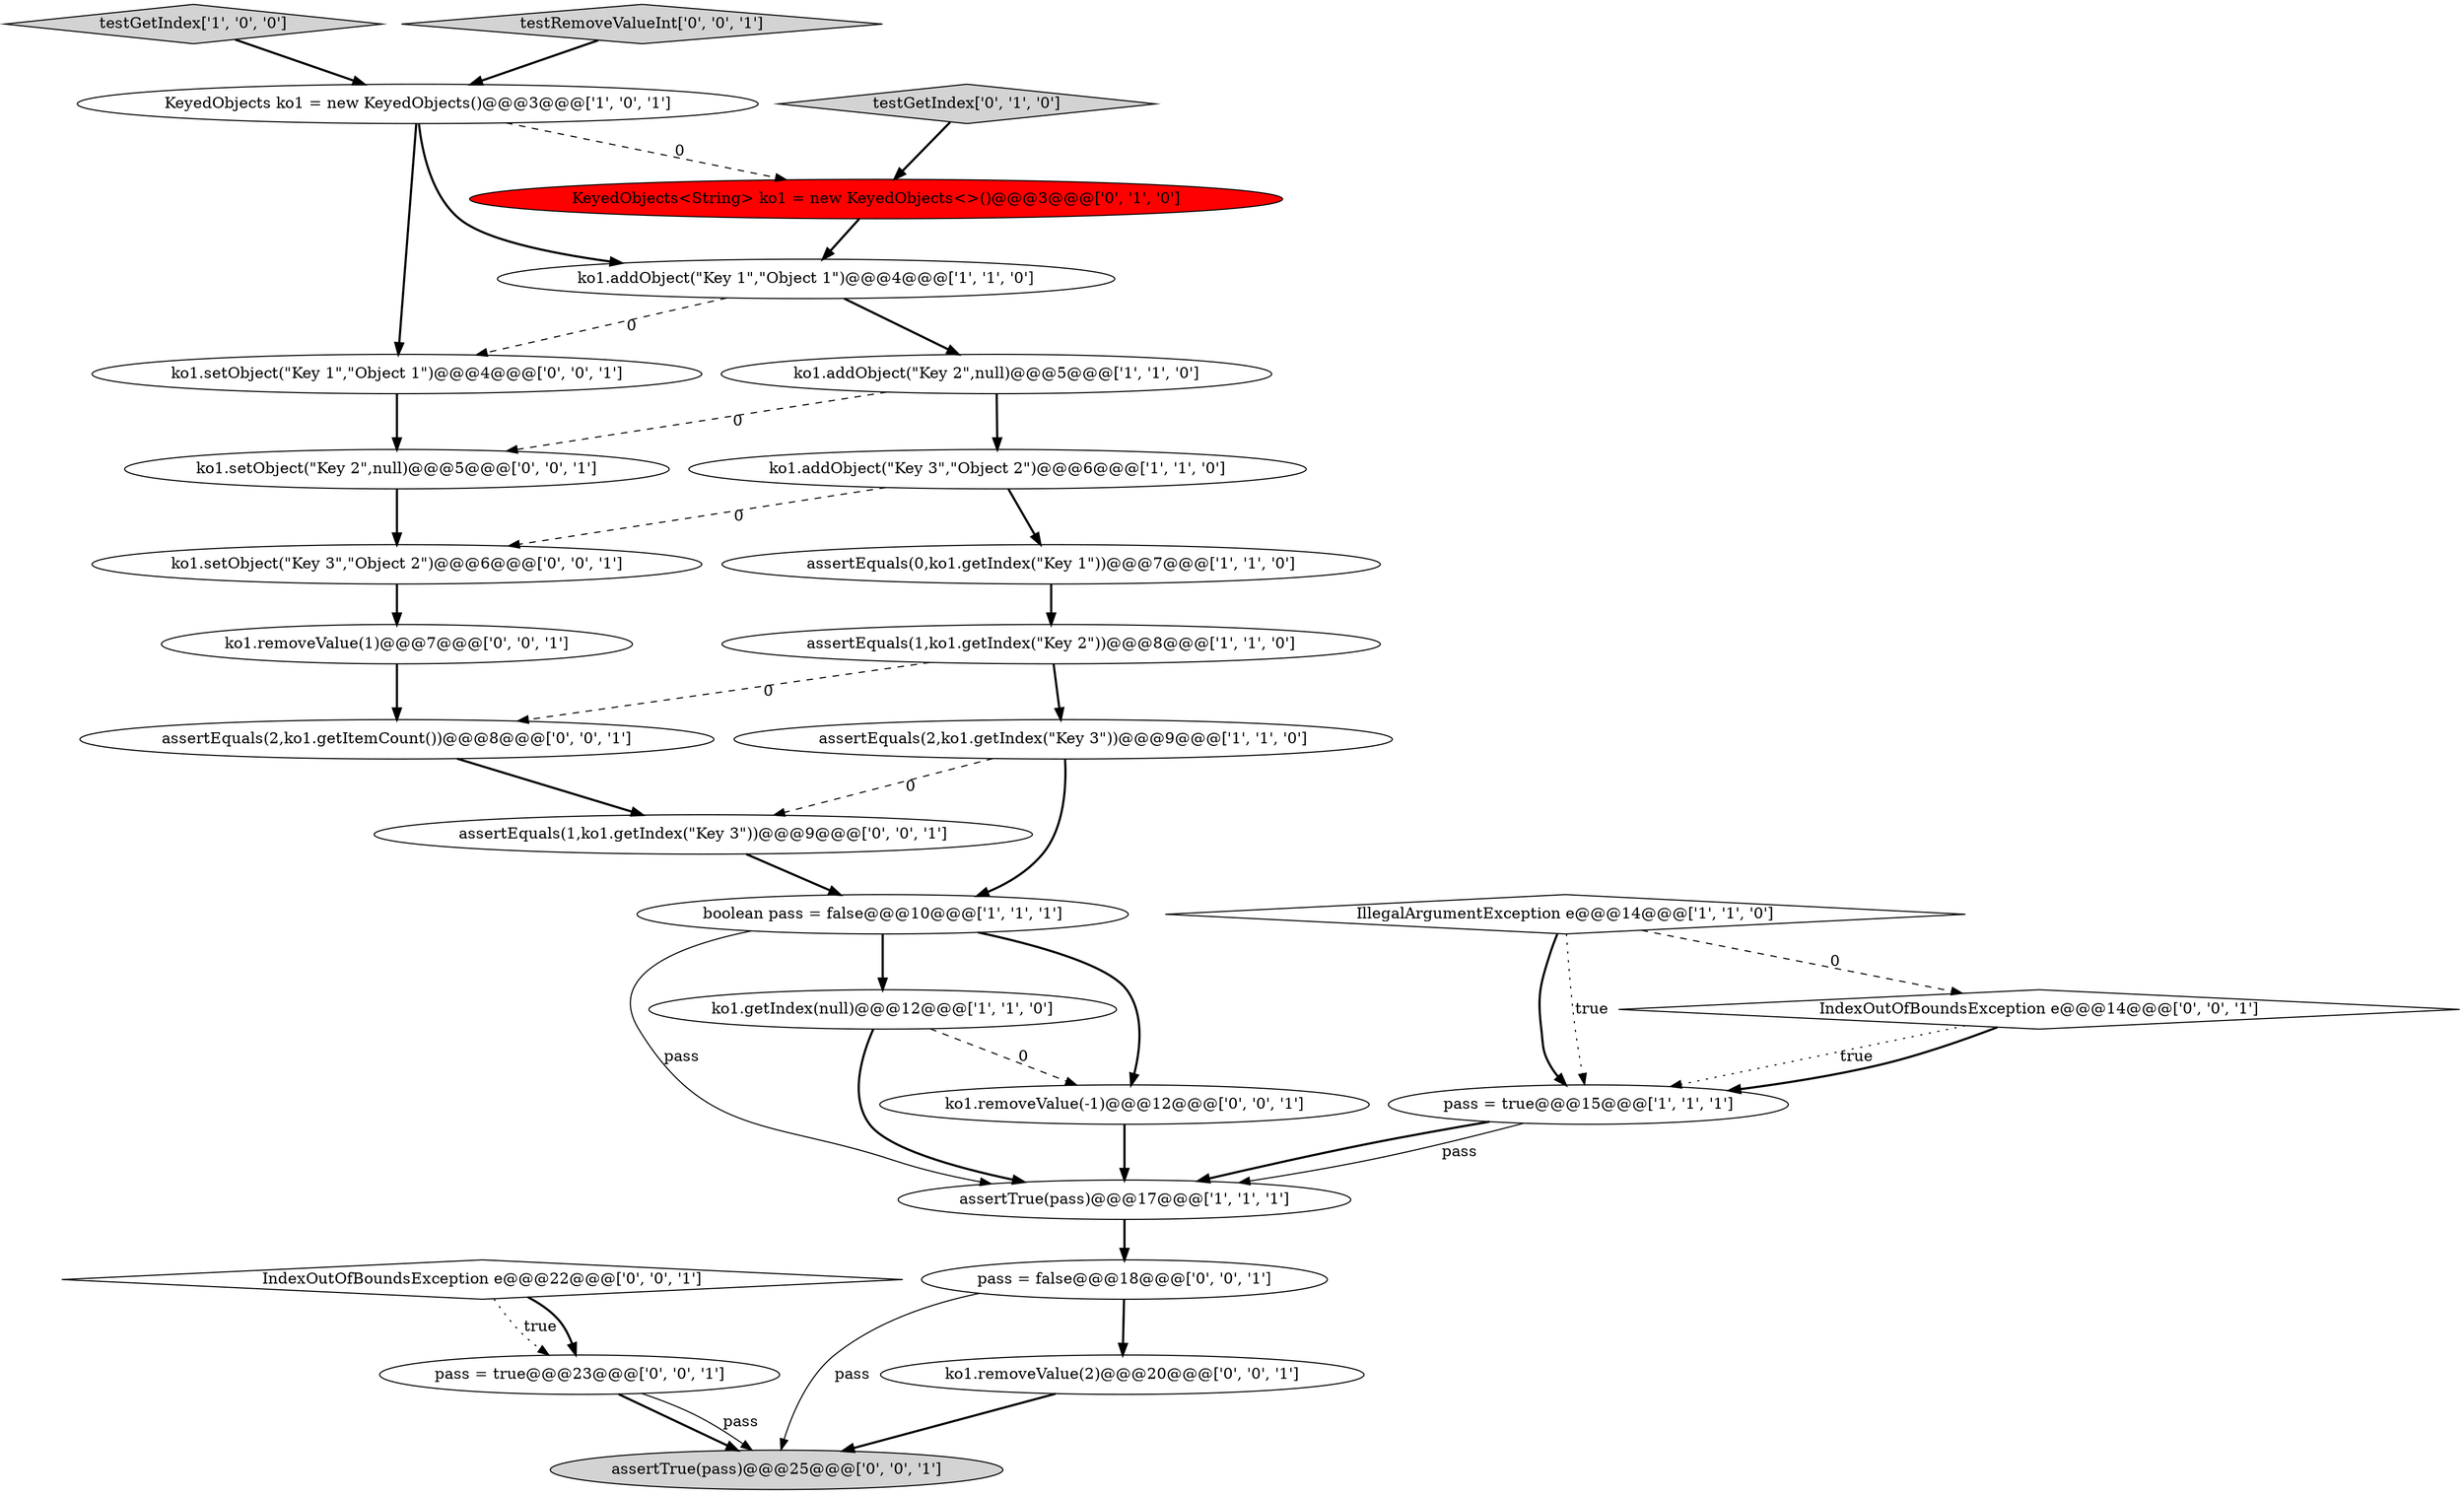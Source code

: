 digraph {
8 [style = filled, label = "pass = true@@@15@@@['1', '1', '1']", fillcolor = white, shape = ellipse image = "AAA0AAABBB1BBB"];
9 [style = filled, label = "testGetIndex['1', '0', '0']", fillcolor = lightgray, shape = diamond image = "AAA0AAABBB1BBB"];
19 [style = filled, label = "IndexOutOfBoundsException e@@@22@@@['0', '0', '1']", fillcolor = white, shape = diamond image = "AAA0AAABBB3BBB"];
12 [style = filled, label = "assertTrue(pass)@@@17@@@['1', '1', '1']", fillcolor = white, shape = ellipse image = "AAA0AAABBB1BBB"];
21 [style = filled, label = "testRemoveValueInt['0', '0', '1']", fillcolor = lightgray, shape = diamond image = "AAA0AAABBB3BBB"];
14 [style = filled, label = "KeyedObjects<String> ko1 = new KeyedObjects<>()@@@3@@@['0', '1', '0']", fillcolor = red, shape = ellipse image = "AAA1AAABBB2BBB"];
24 [style = filled, label = "ko1.setObject(\"Key 2\",null)@@@5@@@['0', '0', '1']", fillcolor = white, shape = ellipse image = "AAA0AAABBB3BBB"];
20 [style = filled, label = "pass = true@@@23@@@['0', '0', '1']", fillcolor = white, shape = ellipse image = "AAA0AAABBB3BBB"];
25 [style = filled, label = "ko1.setObject(\"Key 1\",\"Object 1\")@@@4@@@['0', '0', '1']", fillcolor = white, shape = ellipse image = "AAA0AAABBB3BBB"];
2 [style = filled, label = "ko1.getIndex(null)@@@12@@@['1', '1', '0']", fillcolor = white, shape = ellipse image = "AAA0AAABBB1BBB"];
27 [style = filled, label = "ko1.removeValue(1)@@@7@@@['0', '0', '1']", fillcolor = white, shape = ellipse image = "AAA0AAABBB3BBB"];
16 [style = filled, label = "pass = false@@@18@@@['0', '0', '1']", fillcolor = white, shape = ellipse image = "AAA0AAABBB3BBB"];
1 [style = filled, label = "IllegalArgumentException e@@@14@@@['1', '1', '0']", fillcolor = white, shape = diamond image = "AAA0AAABBB1BBB"];
7 [style = filled, label = "assertEquals(1,ko1.getIndex(\"Key 2\"))@@@8@@@['1', '1', '0']", fillcolor = white, shape = ellipse image = "AAA0AAABBB1BBB"];
10 [style = filled, label = "ko1.addObject(\"Key 1\",\"Object 1\")@@@4@@@['1', '1', '0']", fillcolor = white, shape = ellipse image = "AAA0AAABBB1BBB"];
26 [style = filled, label = "assertEquals(2,ko1.getItemCount())@@@8@@@['0', '0', '1']", fillcolor = white, shape = ellipse image = "AAA0AAABBB3BBB"];
22 [style = filled, label = "ko1.removeValue(-1)@@@12@@@['0', '0', '1']", fillcolor = white, shape = ellipse image = "AAA0AAABBB3BBB"];
15 [style = filled, label = "IndexOutOfBoundsException e@@@14@@@['0', '0', '1']", fillcolor = white, shape = diamond image = "AAA0AAABBB3BBB"];
3 [style = filled, label = "assertEquals(2,ko1.getIndex(\"Key 3\"))@@@9@@@['1', '1', '0']", fillcolor = white, shape = ellipse image = "AAA0AAABBB1BBB"];
5 [style = filled, label = "boolean pass = false@@@10@@@['1', '1', '1']", fillcolor = white, shape = ellipse image = "AAA0AAABBB1BBB"];
0 [style = filled, label = "KeyedObjects ko1 = new KeyedObjects()@@@3@@@['1', '0', '1']", fillcolor = white, shape = ellipse image = "AAA0AAABBB1BBB"];
4 [style = filled, label = "ko1.addObject(\"Key 3\",\"Object 2\")@@@6@@@['1', '1', '0']", fillcolor = white, shape = ellipse image = "AAA0AAABBB1BBB"];
17 [style = filled, label = "assertTrue(pass)@@@25@@@['0', '0', '1']", fillcolor = lightgray, shape = ellipse image = "AAA0AAABBB3BBB"];
28 [style = filled, label = "ko1.setObject(\"Key 3\",\"Object 2\")@@@6@@@['0', '0', '1']", fillcolor = white, shape = ellipse image = "AAA0AAABBB3BBB"];
6 [style = filled, label = "ko1.addObject(\"Key 2\",null)@@@5@@@['1', '1', '0']", fillcolor = white, shape = ellipse image = "AAA0AAABBB1BBB"];
13 [style = filled, label = "testGetIndex['0', '1', '0']", fillcolor = lightgray, shape = diamond image = "AAA0AAABBB2BBB"];
18 [style = filled, label = "assertEquals(1,ko1.getIndex(\"Key 3\"))@@@9@@@['0', '0', '1']", fillcolor = white, shape = ellipse image = "AAA0AAABBB3BBB"];
23 [style = filled, label = "ko1.removeValue(2)@@@20@@@['0', '0', '1']", fillcolor = white, shape = ellipse image = "AAA0AAABBB3BBB"];
11 [style = filled, label = "assertEquals(0,ko1.getIndex(\"Key 1\"))@@@7@@@['1', '1', '0']", fillcolor = white, shape = ellipse image = "AAA0AAABBB1BBB"];
24->28 [style = bold, label=""];
8->12 [style = solid, label="pass"];
20->17 [style = bold, label=""];
1->8 [style = bold, label=""];
9->0 [style = bold, label=""];
21->0 [style = bold, label=""];
19->20 [style = dotted, label="true"];
1->15 [style = dashed, label="0"];
19->20 [style = bold, label=""];
20->17 [style = solid, label="pass"];
3->18 [style = dashed, label="0"];
14->10 [style = bold, label=""];
12->16 [style = bold, label=""];
16->23 [style = bold, label=""];
10->6 [style = bold, label=""];
7->3 [style = bold, label=""];
2->12 [style = bold, label=""];
4->28 [style = dashed, label="0"];
0->14 [style = dashed, label="0"];
6->4 [style = bold, label=""];
25->24 [style = bold, label=""];
5->2 [style = bold, label=""];
0->10 [style = bold, label=""];
3->5 [style = bold, label=""];
15->8 [style = dotted, label="true"];
0->25 [style = bold, label=""];
6->24 [style = dashed, label="0"];
22->12 [style = bold, label=""];
18->5 [style = bold, label=""];
16->17 [style = solid, label="pass"];
1->8 [style = dotted, label="true"];
23->17 [style = bold, label=""];
28->27 [style = bold, label=""];
7->26 [style = dashed, label="0"];
4->11 [style = bold, label=""];
5->22 [style = bold, label=""];
2->22 [style = dashed, label="0"];
13->14 [style = bold, label=""];
15->8 [style = bold, label=""];
8->12 [style = bold, label=""];
11->7 [style = bold, label=""];
10->25 [style = dashed, label="0"];
5->12 [style = solid, label="pass"];
26->18 [style = bold, label=""];
27->26 [style = bold, label=""];
}
